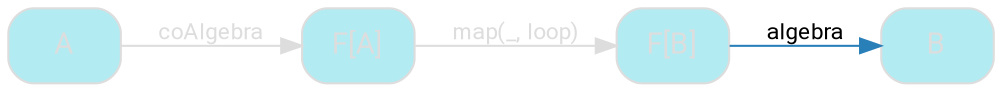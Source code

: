 digraph {
    bgcolor=transparent
    splines=false
    rankdir=LR
    rank=same

    // Default theme: disabled
    node[shape="rectangle" style="rounded,filled" color="#dddddd" fillcolor="#b2ebf2" fontcolor="#dddddd" fontname="Segoe UI,Roboto,Helvetica,Arial,sans-serif"]
    edge [color="#dddddd" fontcolor="#dddddd" fontname="Segoe UI,Roboto,Helvetica,Arial,sans-serif" fontsize=11]

    anaFA[label="F[A]"]
    cataFA[label="F[B]"]

    anaA[label=A]
    cataA[label=B]


    anaA  -> anaFA[label=coAlgebra]
    anaFA -> cataFA[label="map(_, loop)"]
    cataFA -> cataA[label=algebra color="#2980B9" fontcolor="#000000"]

}
